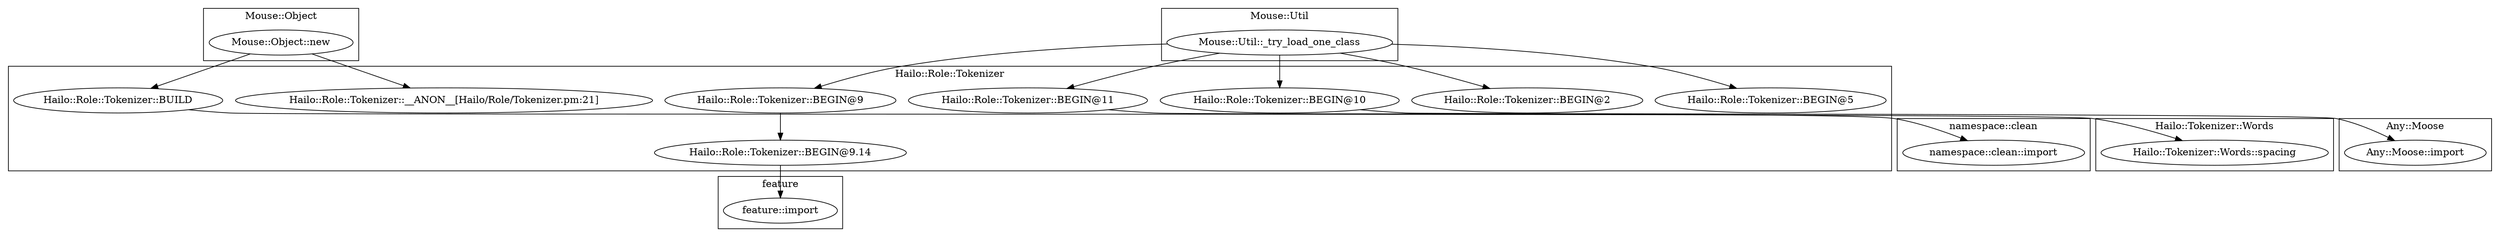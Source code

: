 digraph {
graph [overlap=false]
subgraph cluster_Hailo_Tokenizer_Words {
	label="Hailo::Tokenizer::Words";
	"Hailo::Tokenizer::Words::spacing";
}
subgraph cluster_feature {
	label="feature";
	"feature::import";
}
subgraph cluster_Any_Moose {
	label="Any::Moose";
	"Any::Moose::import";
}
subgraph cluster_Mouse_Object {
	label="Mouse::Object";
	"Mouse::Object::new";
}
subgraph cluster_Mouse_Util {
	label="Mouse::Util";
	"Mouse::Util::_try_load_one_class";
}
subgraph cluster_Hailo_Role_Tokenizer {
	label="Hailo::Role::Tokenizer";
	"Hailo::Role::Tokenizer::BEGIN@11";
	"Hailo::Role::Tokenizer::BEGIN@2";
	"Hailo::Role::Tokenizer::__ANON__[Hailo/Role/Tokenizer.pm:21]";
	"Hailo::Role::Tokenizer::BEGIN@9.14";
	"Hailo::Role::Tokenizer::BUILD";
	"Hailo::Role::Tokenizer::BEGIN@9";
	"Hailo::Role::Tokenizer::BEGIN@5";
	"Hailo::Role::Tokenizer::BEGIN@10";
}
subgraph cluster_namespace_clean {
	label="namespace::clean";
	"namespace::clean::import";
}
"Mouse::Util::_try_load_one_class" -> "Hailo::Role::Tokenizer::BEGIN@2";
"Mouse::Object::new" -> "Hailo::Role::Tokenizer::BUILD";
"Hailo::Role::Tokenizer::BEGIN@10" -> "Any::Moose::import";
"Mouse::Util::_try_load_one_class" -> "Hailo::Role::Tokenizer::BEGIN@5";
"Hailo::Role::Tokenizer::BEGIN@9.14" -> "feature::import";
"Hailo::Role::Tokenizer::BEGIN@9" -> "Hailo::Role::Tokenizer::BEGIN@9.14";
"Mouse::Util::_try_load_one_class" -> "Hailo::Role::Tokenizer::BEGIN@11";
"Mouse::Util::_try_load_one_class" -> "Hailo::Role::Tokenizer::BEGIN@9";
"Mouse::Util::_try_load_one_class" -> "Hailo::Role::Tokenizer::BEGIN@10";
"Mouse::Object::new" -> "Hailo::Role::Tokenizer::__ANON__[Hailo/Role/Tokenizer.pm:21]";
"Hailo::Role::Tokenizer::BEGIN@11" -> "namespace::clean::import";
"Hailo::Role::Tokenizer::BUILD" -> "Hailo::Tokenizer::Words::spacing";
}
